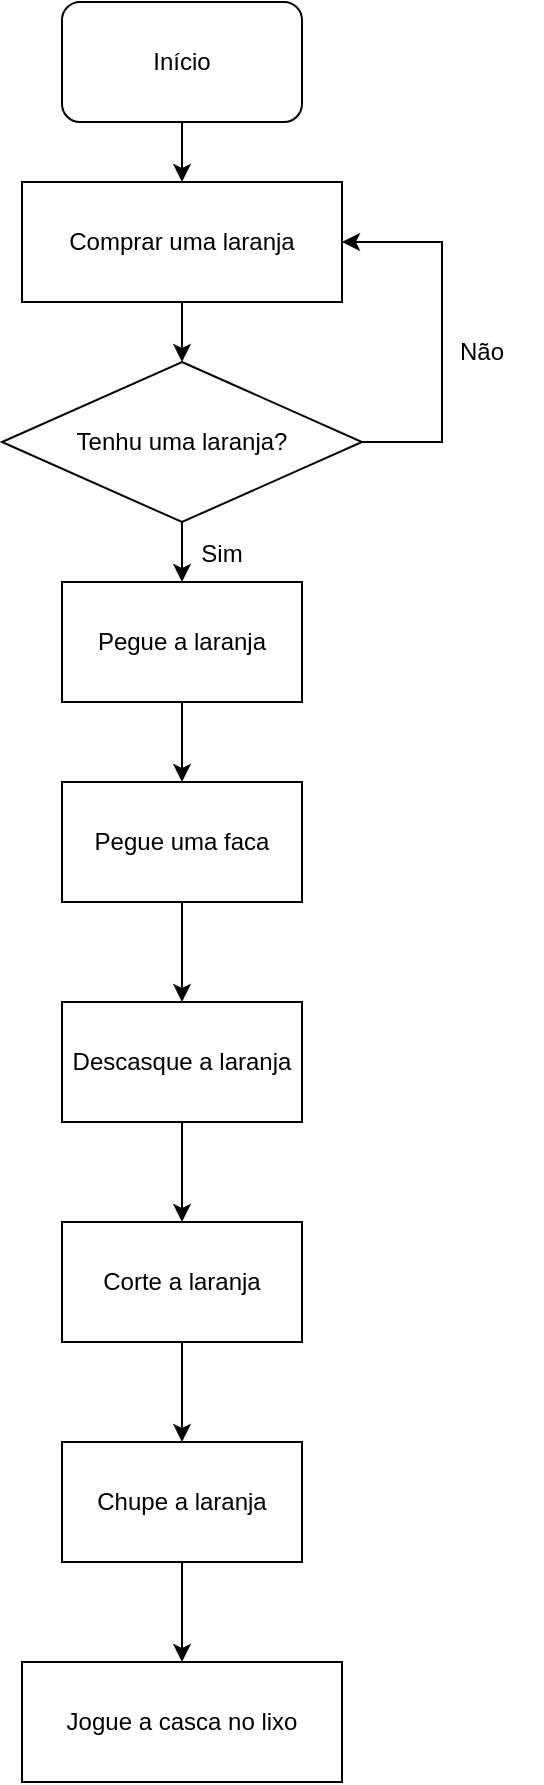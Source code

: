 <mxfile version="21.6.8" type="device">
  <diagram name="Página-1" id="e6q2F7w6Or19sy_2cY5U">
    <mxGraphModel dx="954" dy="664" grid="1" gridSize="10" guides="1" tooltips="1" connect="1" arrows="1" fold="1" page="1" pageScale="1" pageWidth="827" pageHeight="1169" math="0" shadow="0">
      <root>
        <mxCell id="0" />
        <mxCell id="1" parent="0" />
        <mxCell id="C9K8TxpWMvFErFLnTDxv-1" value="Início" style="rounded=1;whiteSpace=wrap;html=1;" vertex="1" parent="1">
          <mxGeometry x="330" y="40" width="120" height="60" as="geometry" />
        </mxCell>
        <mxCell id="C9K8TxpWMvFErFLnTDxv-11" style="edgeStyle=orthogonalEdgeStyle;rounded=0;orthogonalLoop=1;jettySize=auto;html=1;entryX=0.5;entryY=0;entryDx=0;entryDy=0;" edge="1" parent="1" source="C9K8TxpWMvFErFLnTDxv-5" target="C9K8TxpWMvFErFLnTDxv-6">
          <mxGeometry relative="1" as="geometry" />
        </mxCell>
        <mxCell id="C9K8TxpWMvFErFLnTDxv-5" value="Comprar uma laranja" style="rounded=0;whiteSpace=wrap;html=1;" vertex="1" parent="1">
          <mxGeometry x="310" y="130" width="160" height="60" as="geometry" />
        </mxCell>
        <mxCell id="C9K8TxpWMvFErFLnTDxv-6" value="Tenhu uma laranja?" style="rhombus;whiteSpace=wrap;html=1;" vertex="1" parent="1">
          <mxGeometry x="300" y="220" width="180" height="80" as="geometry" />
        </mxCell>
        <mxCell id="C9K8TxpWMvFErFLnTDxv-7" value="Pegue a laranja" style="rounded=0;whiteSpace=wrap;html=1;" vertex="1" parent="1">
          <mxGeometry x="330" y="330" width="120" height="60" as="geometry" />
        </mxCell>
        <mxCell id="C9K8TxpWMvFErFLnTDxv-9" value="" style="endArrow=classic;html=1;rounded=0;exitX=0.5;exitY=1;exitDx=0;exitDy=0;" edge="1" parent="1" source="C9K8TxpWMvFErFLnTDxv-1" target="C9K8TxpWMvFErFLnTDxv-5">
          <mxGeometry width="50" height="50" relative="1" as="geometry">
            <mxPoint x="390" y="370" as="sourcePoint" />
            <mxPoint x="390" y="120" as="targetPoint" />
          </mxGeometry>
        </mxCell>
        <mxCell id="C9K8TxpWMvFErFLnTDxv-13" value="" style="endArrow=classic;html=1;rounded=0;exitX=0.5;exitY=1;exitDx=0;exitDy=0;entryX=0.5;entryY=0;entryDx=0;entryDy=0;" edge="1" parent="1" source="C9K8TxpWMvFErFLnTDxv-6" target="C9K8TxpWMvFErFLnTDxv-7">
          <mxGeometry width="50" height="50" relative="1" as="geometry">
            <mxPoint x="390" y="370" as="sourcePoint" />
            <mxPoint x="440" y="320" as="targetPoint" />
          </mxGeometry>
        </mxCell>
        <mxCell id="C9K8TxpWMvFErFLnTDxv-14" value="" style="endArrow=classic;html=1;rounded=0;exitX=1;exitY=0.5;exitDx=0;exitDy=0;entryX=1;entryY=0.5;entryDx=0;entryDy=0;" edge="1" parent="1" source="C9K8TxpWMvFErFLnTDxv-6" target="C9K8TxpWMvFErFLnTDxv-5">
          <mxGeometry width="50" height="50" relative="1" as="geometry">
            <mxPoint x="410" y="120" as="sourcePoint" />
            <mxPoint x="410" y="150" as="targetPoint" />
            <Array as="points">
              <mxPoint x="520" y="260" />
              <mxPoint x="520" y="160" />
            </Array>
          </mxGeometry>
        </mxCell>
        <mxCell id="C9K8TxpWMvFErFLnTDxv-15" value="Não" style="text;strokeColor=none;align=center;fillColor=none;html=1;verticalAlign=middle;whiteSpace=wrap;rounded=0;" vertex="1" parent="1">
          <mxGeometry x="510" y="200" width="60" height="30" as="geometry" />
        </mxCell>
        <mxCell id="C9K8TxpWMvFErFLnTDxv-16" value="Sim" style="text;strokeColor=none;align=center;fillColor=none;html=1;verticalAlign=middle;whiteSpace=wrap;rounded=0;" vertex="1" parent="1">
          <mxGeometry x="380" y="301" width="60" height="30" as="geometry" />
        </mxCell>
        <mxCell id="C9K8TxpWMvFErFLnTDxv-17" value="Pegue uma faca" style="rounded=0;whiteSpace=wrap;html=1;" vertex="1" parent="1">
          <mxGeometry x="330" y="430" width="120" height="60" as="geometry" />
        </mxCell>
        <mxCell id="C9K8TxpWMvFErFLnTDxv-18" value="Descasque a laranja" style="rounded=0;whiteSpace=wrap;html=1;" vertex="1" parent="1">
          <mxGeometry x="330" y="540" width="120" height="60" as="geometry" />
        </mxCell>
        <mxCell id="C9K8TxpWMvFErFLnTDxv-19" value="Corte a laranja" style="rounded=0;whiteSpace=wrap;html=1;" vertex="1" parent="1">
          <mxGeometry x="330" y="650" width="120" height="60" as="geometry" />
        </mxCell>
        <mxCell id="C9K8TxpWMvFErFLnTDxv-20" value="Chupe a laranja" style="rounded=0;whiteSpace=wrap;html=1;" vertex="1" parent="1">
          <mxGeometry x="330" y="760" width="120" height="60" as="geometry" />
        </mxCell>
        <mxCell id="C9K8TxpWMvFErFLnTDxv-21" value="Jogue a casca no lixo" style="rounded=0;whiteSpace=wrap;html=1;" vertex="1" parent="1">
          <mxGeometry x="310" y="870" width="160" height="60" as="geometry" />
        </mxCell>
        <mxCell id="C9K8TxpWMvFErFLnTDxv-22" value="" style="endArrow=classic;html=1;rounded=0;exitX=0.5;exitY=1;exitDx=0;exitDy=0;entryX=0.5;entryY=0;entryDx=0;entryDy=0;" edge="1" parent="1" source="C9K8TxpWMvFErFLnTDxv-7" target="C9K8TxpWMvFErFLnTDxv-17">
          <mxGeometry width="50" height="50" relative="1" as="geometry">
            <mxPoint x="380" y="370" as="sourcePoint" />
            <mxPoint x="430" y="320" as="targetPoint" />
          </mxGeometry>
        </mxCell>
        <mxCell id="C9K8TxpWMvFErFLnTDxv-23" value="" style="endArrow=classic;html=1;rounded=0;exitX=0.5;exitY=1;exitDx=0;exitDy=0;" edge="1" parent="1" source="C9K8TxpWMvFErFLnTDxv-17" target="C9K8TxpWMvFErFLnTDxv-18">
          <mxGeometry width="50" height="50" relative="1" as="geometry">
            <mxPoint x="400" y="400" as="sourcePoint" />
            <mxPoint x="400" y="520" as="targetPoint" />
            <Array as="points" />
          </mxGeometry>
        </mxCell>
        <mxCell id="C9K8TxpWMvFErFLnTDxv-24" value="" style="endArrow=classic;html=1;rounded=0;exitX=0.5;exitY=1;exitDx=0;exitDy=0;entryX=0.5;entryY=0;entryDx=0;entryDy=0;" edge="1" parent="1" source="C9K8TxpWMvFErFLnTDxv-18" target="C9K8TxpWMvFErFLnTDxv-19">
          <mxGeometry width="50" height="50" relative="1" as="geometry">
            <mxPoint x="410" y="410" as="sourcePoint" />
            <mxPoint x="410" y="450" as="targetPoint" />
          </mxGeometry>
        </mxCell>
        <mxCell id="C9K8TxpWMvFErFLnTDxv-25" value="" style="endArrow=classic;html=1;rounded=0;exitX=0.5;exitY=1;exitDx=0;exitDy=0;entryX=0.5;entryY=0;entryDx=0;entryDy=0;" edge="1" parent="1" source="C9K8TxpWMvFErFLnTDxv-19" target="C9K8TxpWMvFErFLnTDxv-20">
          <mxGeometry width="50" height="50" relative="1" as="geometry">
            <mxPoint x="420" y="420" as="sourcePoint" />
            <mxPoint x="420" y="460" as="targetPoint" />
          </mxGeometry>
        </mxCell>
        <mxCell id="C9K8TxpWMvFErFLnTDxv-26" value="" style="endArrow=classic;html=1;rounded=0;exitX=0.5;exitY=1;exitDx=0;exitDy=0;entryX=0.5;entryY=0;entryDx=0;entryDy=0;" edge="1" parent="1" source="C9K8TxpWMvFErFLnTDxv-20" target="C9K8TxpWMvFErFLnTDxv-21">
          <mxGeometry width="50" height="50" relative="1" as="geometry">
            <mxPoint x="400" y="720" as="sourcePoint" />
            <mxPoint x="400" y="770" as="targetPoint" />
          </mxGeometry>
        </mxCell>
      </root>
    </mxGraphModel>
  </diagram>
</mxfile>
